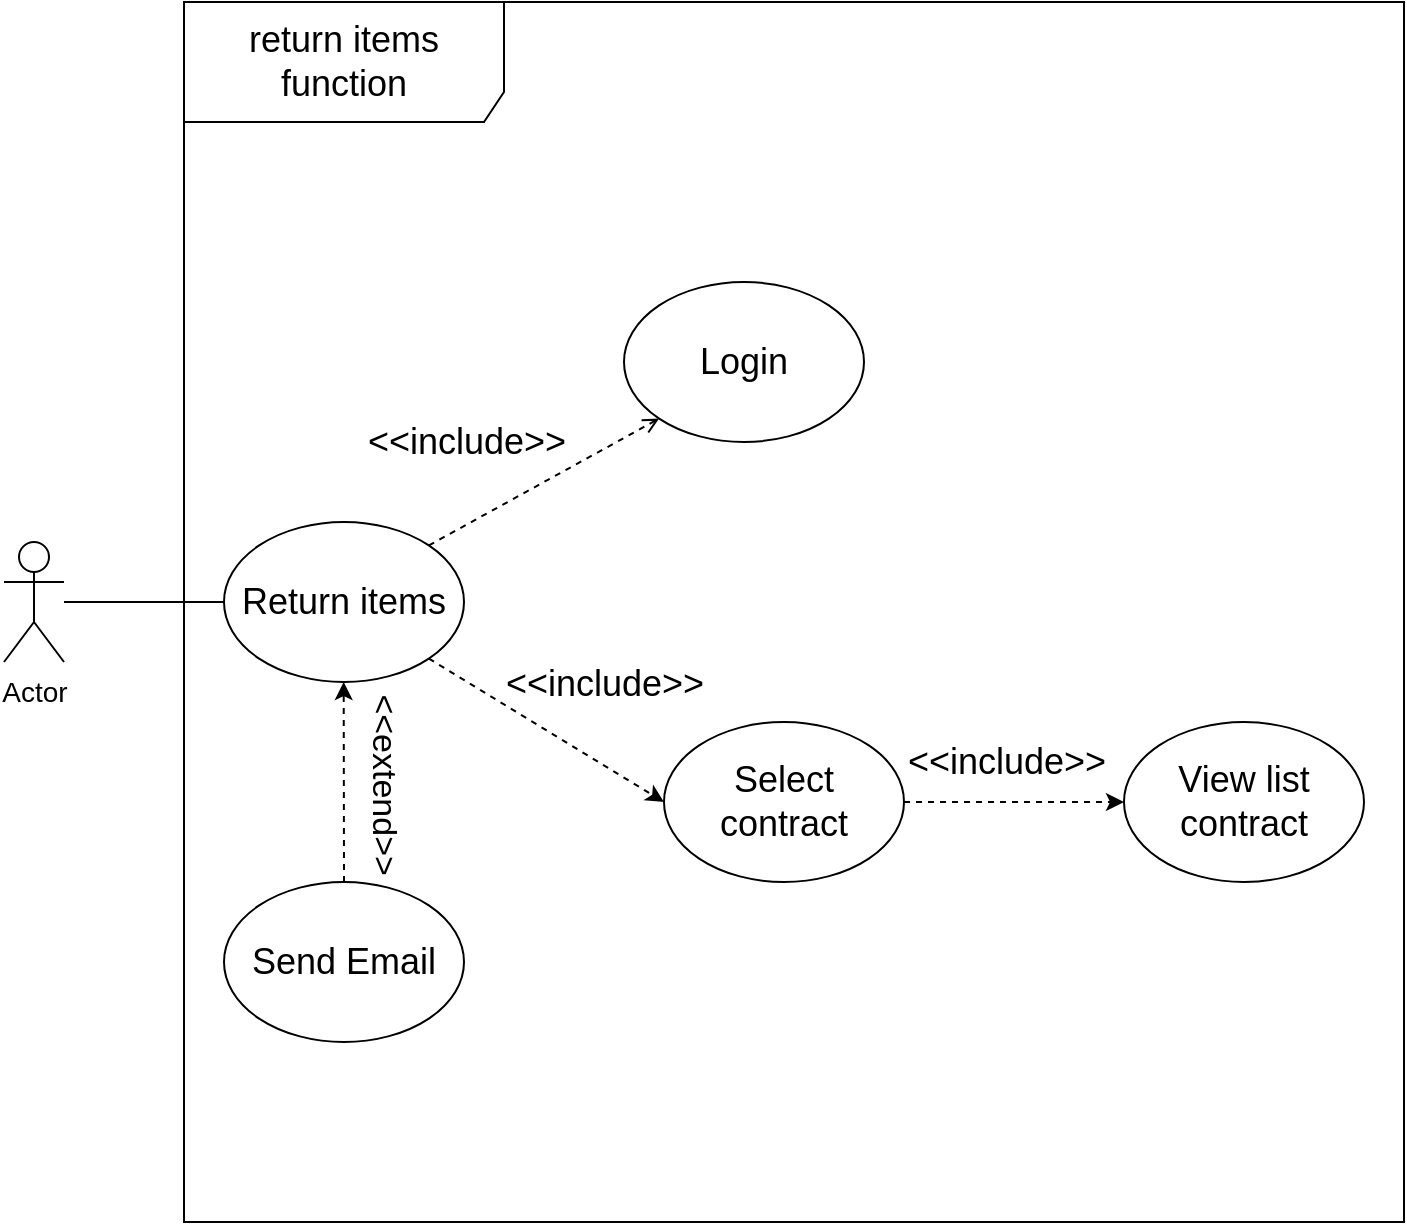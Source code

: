 <mxfile version="21.2.3" type="device">
  <diagram name="Trang-1" id="1NJNEGzS6GflC0XltkN0">
    <mxGraphModel dx="1163" dy="599" grid="1" gridSize="10" guides="1" tooltips="1" connect="1" arrows="1" fold="1" page="1" pageScale="1" pageWidth="827" pageHeight="1169" math="0" shadow="0">
      <root>
        <mxCell id="0" />
        <mxCell id="1" parent="0" />
        <mxCell id="0vKEYrBOWYvh9GlxBcbb-1" value="&lt;font style=&quot;font-size: 14px;&quot;&gt;Actor&lt;/font&gt;" style="shape=umlActor;verticalLabelPosition=bottom;verticalAlign=top;html=1;outlineConnect=0;" parent="1" vertex="1">
          <mxGeometry x="80" y="660" width="30" height="60" as="geometry" />
        </mxCell>
        <mxCell id="0vKEYrBOWYvh9GlxBcbb-41" value="" style="whiteSpace=wrap;html=1;aspect=fixed;strokeWidth=1;fontSize=18;" parent="1" vertex="1">
          <mxGeometry x="170" y="390" width="610" height="610" as="geometry" />
        </mxCell>
        <mxCell id="0vKEYrBOWYvh9GlxBcbb-50" value="Return items" style="ellipse;whiteSpace=wrap;html=1;strokeWidth=1;fontSize=18;" parent="1" vertex="1">
          <mxGeometry x="190" y="650" width="120" height="80" as="geometry" />
        </mxCell>
        <mxCell id="0vKEYrBOWYvh9GlxBcbb-52" value="" style="endArrow=none;html=1;rounded=0;fontSize=18;entryX=0;entryY=0.5;entryDx=0;entryDy=0;" parent="1" source="0vKEYrBOWYvh9GlxBcbb-1" target="0vKEYrBOWYvh9GlxBcbb-50" edge="1">
          <mxGeometry width="50" height="50" relative="1" as="geometry">
            <mxPoint x="190" y="620" as="sourcePoint" />
            <mxPoint x="240" y="570" as="targetPoint" />
          </mxGeometry>
        </mxCell>
        <mxCell id="0vKEYrBOWYvh9GlxBcbb-55" value="Login" style="ellipse;whiteSpace=wrap;html=1;strokeWidth=1;fontSize=18;" parent="1" vertex="1">
          <mxGeometry x="390" y="530" width="120" height="80" as="geometry" />
        </mxCell>
        <mxCell id="0vKEYrBOWYvh9GlxBcbb-59" value="" style="endArrow=open;html=1;rounded=0;dashed=1;fontSize=18;entryX=0;entryY=1;entryDx=0;entryDy=0;exitX=1;exitY=0;exitDx=0;exitDy=0;endFill=0;" parent="1" source="0vKEYrBOWYvh9GlxBcbb-50" target="0vKEYrBOWYvh9GlxBcbb-55" edge="1">
          <mxGeometry width="50" height="50" relative="1" as="geometry">
            <mxPoint x="350" y="650" as="sourcePoint" />
            <mxPoint x="400" y="600" as="targetPoint" />
          </mxGeometry>
        </mxCell>
        <mxCell id="0vKEYrBOWYvh9GlxBcbb-72" value="&amp;lt;&amp;lt;include&amp;gt;&amp;gt;" style="edgeLabel;html=1;align=center;verticalAlign=middle;resizable=0;points=[];fontSize=18;" parent="0vKEYrBOWYvh9GlxBcbb-59" vertex="1" connectable="0">
          <mxGeometry x="0.702" y="-2" relative="1" as="geometry">
            <mxPoint x="-81" as="offset" />
          </mxGeometry>
        </mxCell>
        <mxCell id="0vKEYrBOWYvh9GlxBcbb-61" value="Select contract" style="ellipse;whiteSpace=wrap;html=1;strokeWidth=1;fontSize=18;" parent="1" vertex="1">
          <mxGeometry x="410" y="750.0" width="120" height="80" as="geometry" />
        </mxCell>
        <mxCell id="0vKEYrBOWYvh9GlxBcbb-62" value="" style="endArrow=classic;html=1;rounded=0;dashed=1;fontSize=18;exitX=1;exitY=1;exitDx=0;exitDy=0;entryX=0;entryY=0.5;entryDx=0;entryDy=0;" parent="1" source="0vKEYrBOWYvh9GlxBcbb-50" target="0vKEYrBOWYvh9GlxBcbb-61" edge="1">
          <mxGeometry width="50" height="50" relative="1" as="geometry">
            <mxPoint x="420" y="790" as="sourcePoint" />
            <mxPoint x="470" y="740" as="targetPoint" />
          </mxGeometry>
        </mxCell>
        <mxCell id="0vKEYrBOWYvh9GlxBcbb-73" value="&amp;lt;&amp;lt;include&amp;gt;&amp;gt;" style="edgeLabel;html=1;align=center;verticalAlign=middle;resizable=0;points=[];fontSize=18;" parent="0vKEYrBOWYvh9GlxBcbb-62" vertex="1" connectable="0">
          <mxGeometry x="-0.183" y="-1" relative="1" as="geometry">
            <mxPoint x="40" y="-18" as="offset" />
          </mxGeometry>
        </mxCell>
        <mxCell id="0vKEYrBOWYvh9GlxBcbb-65" value="View list contract" style="ellipse;whiteSpace=wrap;html=1;strokeWidth=1;fontSize=18;" parent="1" vertex="1">
          <mxGeometry x="640" y="750" width="120" height="80" as="geometry" />
        </mxCell>
        <mxCell id="0vKEYrBOWYvh9GlxBcbb-70" value="return items function" style="shape=umlFrame;whiteSpace=wrap;html=1;pointerEvents=0;strokeWidth=1;fontSize=18;width=160;height=60;" parent="1" vertex="1">
          <mxGeometry x="170" y="390" width="610" height="610" as="geometry" />
        </mxCell>
        <mxCell id="GikKUaxGpI-z1x5vT-8D-4" value="" style="endArrow=classic;html=1;rounded=0;entryX=0;entryY=0.5;entryDx=0;entryDy=0;exitX=1;exitY=0.5;exitDx=0;exitDy=0;dashed=1;" edge="1" parent="1" source="0vKEYrBOWYvh9GlxBcbb-61" target="0vKEYrBOWYvh9GlxBcbb-65">
          <mxGeometry width="50" height="50" relative="1" as="geometry">
            <mxPoint x="500" y="920" as="sourcePoint" />
            <mxPoint x="550" y="870" as="targetPoint" />
          </mxGeometry>
        </mxCell>
        <mxCell id="GikKUaxGpI-z1x5vT-8D-5" value="&lt;font style=&quot;font-size: 18px;&quot;&gt;&amp;lt;&amp;lt;include&amp;gt;&amp;gt;&lt;/font&gt;" style="edgeLabel;html=1;align=center;verticalAlign=middle;resizable=0;points=[];" vertex="1" connectable="0" parent="GikKUaxGpI-z1x5vT-8D-4">
          <mxGeometry x="-0.159" relative="1" as="geometry">
            <mxPoint x="4" y="-20" as="offset" />
          </mxGeometry>
        </mxCell>
        <mxCell id="GikKUaxGpI-z1x5vT-8D-6" value="" style="endArrow=classic;html=1;rounded=0;entryX=0.5;entryY=1;entryDx=0;entryDy=0;exitX=0.5;exitY=0;exitDx=0;exitDy=0;dashed=1;" edge="1" parent="1" source="GikKUaxGpI-z1x5vT-8D-7">
          <mxGeometry width="50" height="50" relative="1" as="geometry">
            <mxPoint x="249.84" y="820" as="sourcePoint" />
            <mxPoint x="249.84" y="730" as="targetPoint" />
          </mxGeometry>
        </mxCell>
        <mxCell id="GikKUaxGpI-z1x5vT-8D-8" value="&lt;font style=&quot;font-size: 17px;&quot;&gt;&amp;lt;&amp;lt;extend&amp;gt;&amp;gt;&lt;/font&gt;" style="edgeLabel;html=1;align=center;verticalAlign=middle;resizable=0;points=[];rotation=90;fontSize=17;" vertex="1" connectable="0" parent="GikKUaxGpI-z1x5vT-8D-6">
          <mxGeometry x="-0.167" relative="1" as="geometry">
            <mxPoint x="20" y="-8" as="offset" />
          </mxGeometry>
        </mxCell>
        <mxCell id="GikKUaxGpI-z1x5vT-8D-7" value="&lt;font style=&quot;font-size: 18px;&quot;&gt;Send Email&lt;/font&gt;" style="ellipse;whiteSpace=wrap;html=1;" vertex="1" parent="1">
          <mxGeometry x="190" y="830" width="120" height="80" as="geometry" />
        </mxCell>
      </root>
    </mxGraphModel>
  </diagram>
</mxfile>
